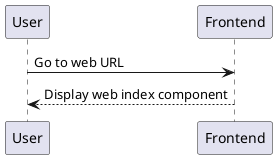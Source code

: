 @startuml Display web index component
participant User as u
participant Frontend as fe

u -> fe: Go to web URL
u <-- fe: Display web index component
@enduml

@startuml Display tasks index
participant User as u
participant Frontend as fe
participant Backend as be
participant Database as db

u -> fe: Tasks link
fe -> be: GET request
be -> db: Query for\nall task entries
be <-- db: Task entries data
fe <-- be: Entries data as JSON
u <-- fe: Display task components
@enduml

@startuml Create new task
participant User as u
participant Frontend as fe
participant Backend as be
participant Database as db

u -> fe: Create task form\nand button
fe -> be: POST request
be -> db: Insert statement
be -> db: Query
be <-- db: Task entry data
fe <-- be: Success response with\ntask entry data as JSON
u <-- fe: Display new task\ncomponent
@enduml

@startuml Fetch single Task
participant User as u
participant Frontend as fe
participant Backend as be
participant Database as db

u -> fe: Task link
fe -> be: GET/{id} request
be -> db: Query
be <-- db: Task entry data
fe <-- be: Entry data as JSON
u <-- fe: Display task component
@enduml

@startuml Delete single task
participant User as u
participant Frontend as fe
participant Backend as be
participant Database as db

u -> fe: Delete task button
fe -> be: DELETE/{id} request
be -> db: Delete statement
be -> db: Query
be <-- db: No data
fe <-- be: Success response
u <-- fe: Display success message
@enduml

@startuml Update existing single task
participant User as u
participant Frontend as fe
participant Backend as be
participant Database as db

u -> fe: Update task form\nand button
fe -> be: PATCH/{id} request
be -> db: Update statement
be -> db: Query
be <-- db: Updated task data
fe <-- be: Success response with\ntask entry data
u <-- fe: Display task component
@enduml

@startuml Display finance index
participant User as u
participant Frontend as fe
participant Backend as be
participant Database as db

u -> fe: Finance link
fe -> be: GET request
be -> db: Query for all finance entries
be <-- db: Finance entries data
fe <-- be: Entries data as JSON
u <-- fe: Display finance components
@enduml

@startuml Create new finance category
participant User as u
participant Frontend as fe
participant Backend as be
participant Database as db

u -> fe: Create finance category\ntask and button
fe -> be: POST request
be -> db: Insert statement
be -> db: Query
be <-- db: Finance category\nentry data
fe <-- be: Success response with\n category entry data as JSON.
u <-- fe: Display new finance\ncategory component.
@enduml

@startuml Fetch single finance category
participant User as u
participant Frontend as fe
participant Backend as be
participant Database as db

u -> fe: Finance category link
fe -> be: GET/{id} request
be -> db: Query
be <-- db: Finance category\nentry data
fe <-- be: Finance category\nentry data as JSON
u <-- fe: Display finance category component
@enduml

@startuml Delete single finance category
participant User as u
participant Frontend as fe
participant Backend as be
participant Database as db

u -> fe: Delete finance category button
fe -> be: DELETE/{id} request
be -> db: Delete statement
be -> db: Query
be <-- db: No data
fe <-- be: Success response
u <-- fe: Display success message
@enduml

@startuml Update single finance category
participant User as u
participant Frontend as fe
participant Backend as be
participant Database as db

u -> fe: Update finance category\nform and buttom
fe -> be: PATCH/{id} request
be -> db: Update statement
be -> db: Query
be <-- db: Updated finance category data
fe <-- be: Success response with\nfinance category data
u <-- fe: Display finance category component
@enduml

@startuml Display habits index
participant User as u
participant Frontend as fe
participant Backend as be
participant Database as db

u -> fe: Habits link
fe -> be: GET request
be -> db: Query for all habits entries
be <-- db: Habits entries data
fe <-- be: Entries data as JSON
u <-- fe: Display habits components
@enduml

@startuml Create new habit
participant User as u
participant Frontend as fe
participant Backend as be
participant Database as db

u -> fe: Create habit form\nand button
fe -> be: POST request
be -> db: Insert statement
be -> db: Query
be <-- db: Habit entry data
fe <-- be: Success response with\nhabit entry data as JSON
u <-- fe: Display new habit\ncomponent
@enduml

@startuml Fetch single habit
participant User as u
participant Frontend as fe
participant Backend as be
participant Database as db

u -> fe: Habit link
fe -> be: GET/{id} request
be -> db: Query
be <-- db: Habit entry data
fe <-- be: Habit entry\ndata as JSON
u <-- fe: Display habit component
@enduml

@startuml Delete single habit 
participant User as u
participant Frontend as fe
participant Backend as be
participant Database as db

u -> fe: Delete habit button
fe -> be: DELETE/{id} request
be -> db: Delete statement
be -> db: Query
be <-- db: No data
fe <-- be: Success response
u <-- fe: Display success message
@enduml

@startuml Update single habit 
participant User as u
participant Frontend as fe
participant Backend as be
participant Database as db

u -> fe: Update habit form\nand buttom
fe -> be: PATCH/{id} request
be -> db: Update statement
be -> db: Query
be <-- db: Updated habit data
fe <-- be: Success response with\nhabit data
u <-- fe: Display habit component
@enduml

@startuml Display settings page
participant User as u
participant Frontend as fe
participant Backend as be

u -> fe: Settings link
fe -> be: GET request
be -> be: Access settings file 
fe <-- be: Settings data as JSON
u <-- fe: Display settings component
@enduml

@startuml Update settings 
participant User as u
participant Frontend as fe
participant Backend as be

u -> fe: Update settings\nform and button 
fe -> be: PATCH request
be -> be: Update settings file
fe <- be: Updated settings data as JSON
u <- fe: Display settings component
@enduml